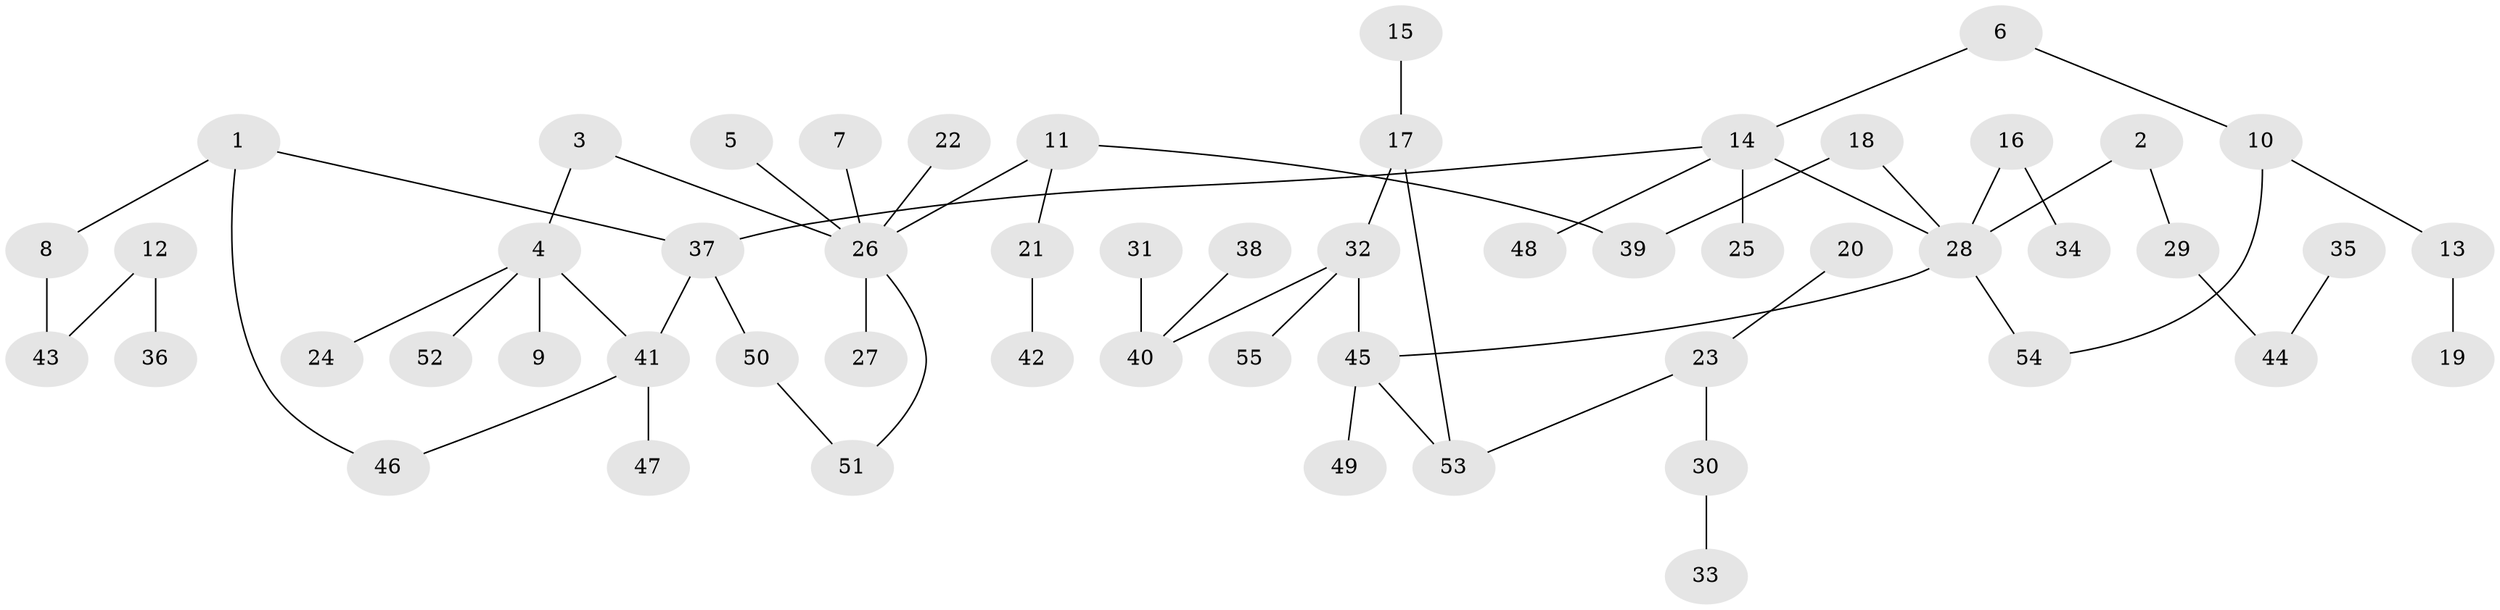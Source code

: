 // original degree distribution, {5: 0.03636363636363636, 7: 0.00909090909090909, 8: 0.01818181818181818, 1: 0.4636363636363636, 3: 0.12727272727272726, 2: 0.2818181818181818, 6: 0.00909090909090909, 4: 0.05454545454545454}
// Generated by graph-tools (version 1.1) at 2025/01/03/09/25 03:01:05]
// undirected, 55 vertices, 59 edges
graph export_dot {
graph [start="1"]
  node [color=gray90,style=filled];
  1;
  2;
  3;
  4;
  5;
  6;
  7;
  8;
  9;
  10;
  11;
  12;
  13;
  14;
  15;
  16;
  17;
  18;
  19;
  20;
  21;
  22;
  23;
  24;
  25;
  26;
  27;
  28;
  29;
  30;
  31;
  32;
  33;
  34;
  35;
  36;
  37;
  38;
  39;
  40;
  41;
  42;
  43;
  44;
  45;
  46;
  47;
  48;
  49;
  50;
  51;
  52;
  53;
  54;
  55;
  1 -- 8 [weight=1.0];
  1 -- 37 [weight=1.0];
  1 -- 46 [weight=1.0];
  2 -- 28 [weight=1.0];
  2 -- 29 [weight=1.0];
  3 -- 4 [weight=1.0];
  3 -- 26 [weight=1.0];
  4 -- 9 [weight=1.0];
  4 -- 24 [weight=1.0];
  4 -- 41 [weight=1.0];
  4 -- 52 [weight=1.0];
  5 -- 26 [weight=1.0];
  6 -- 10 [weight=1.0];
  6 -- 14 [weight=1.0];
  7 -- 26 [weight=1.0];
  8 -- 43 [weight=1.0];
  10 -- 13 [weight=1.0];
  10 -- 54 [weight=1.0];
  11 -- 21 [weight=1.0];
  11 -- 26 [weight=1.0];
  11 -- 39 [weight=1.0];
  12 -- 36 [weight=1.0];
  12 -- 43 [weight=1.0];
  13 -- 19 [weight=1.0];
  14 -- 25 [weight=1.0];
  14 -- 28 [weight=1.0];
  14 -- 37 [weight=1.0];
  14 -- 48 [weight=1.0];
  15 -- 17 [weight=1.0];
  16 -- 28 [weight=1.0];
  16 -- 34 [weight=1.0];
  17 -- 32 [weight=1.0];
  17 -- 53 [weight=1.0];
  18 -- 28 [weight=1.0];
  18 -- 39 [weight=1.0];
  20 -- 23 [weight=1.0];
  21 -- 42 [weight=1.0];
  22 -- 26 [weight=1.0];
  23 -- 30 [weight=1.0];
  23 -- 53 [weight=1.0];
  26 -- 27 [weight=1.0];
  26 -- 51 [weight=1.0];
  28 -- 45 [weight=1.0];
  28 -- 54 [weight=1.0];
  29 -- 44 [weight=1.0];
  30 -- 33 [weight=1.0];
  31 -- 40 [weight=1.0];
  32 -- 40 [weight=1.0];
  32 -- 45 [weight=1.0];
  32 -- 55 [weight=1.0];
  35 -- 44 [weight=1.0];
  37 -- 41 [weight=1.0];
  37 -- 50 [weight=1.0];
  38 -- 40 [weight=1.0];
  41 -- 46 [weight=1.0];
  41 -- 47 [weight=1.0];
  45 -- 49 [weight=1.0];
  45 -- 53 [weight=1.0];
  50 -- 51 [weight=1.0];
}
